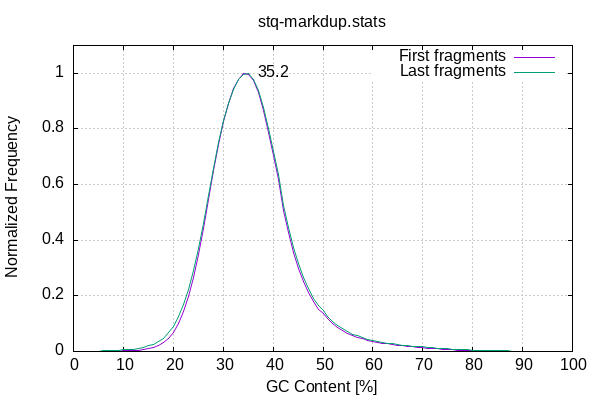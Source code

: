 
            set terminal png size 600,400 truecolor
            set output "bamstat-plots/gc-content.png"
            set grid xtics ytics y2tics back lc rgb "#cccccc"
            set title "stq-markdup.stats" noenhanced
            set ylabel "Normalized Frequency"
            set xlabel "GC Content [%]"
            set yrange [0:1.1]
            set label sprintf("%.1f",35.18) at 35.18,1 front offset 1,0
            plot '-' smooth csplines with lines lc 1 title 'First fragments' , '-' smooth csplines with lines lc 2 title 'Last fragments'
        0	0.000104
0	0.000218
1	0.000320
2	0.000382
2	0.000451
3	0.000475
4	0.000579
4	0.000646
5	0.000719
6	0.000821
6	0.000929
7	0.001060
8	0.001193
8	0.001356
9	0.001622
10	0.001849
10	0.002245
11	0.002626
12	0.003152
12	0.003792
13	0.004571
13	0.005508
14	0.006910
15	0.008661
15	0.010897
16	0.014016
17	0.017952
17	0.023517
18	0.030713
19	0.040288
19	0.052567
20	0.068754
21	0.089801
21	0.113663
22	0.143090
23	0.178092
23	0.219470
24	0.265983
25	0.318752
25	0.377881
26	0.442393
27	0.512393
27	0.583051
28	0.651698
29	0.714807
29	0.774232
30	0.826412
31	0.870602
31	0.909885
32	0.943916
33	0.970129
33	0.987143
34	0.997579
35	1.000000
35	0.992822
36	0.975870
37	0.948826
37	0.912801
38	0.866686
39	0.815916
39	0.760755
40	0.703652
41	0.647244
41	0.591492
42	0.535839
42	0.479590
43	0.427112
44	0.376958
44	0.333601
45	0.297152
46	0.263968
46	0.235910
47	0.210604
48	0.189004
48	0.169524
49	0.152751
50	0.137037
51	0.122883
51	0.111165
52	0.100400
53	0.090753
53	0.082465
54	0.075041
55	0.068259
55	0.062827
56	0.058000
57	0.053608
57	0.049018
58	0.045024
59	0.041273
59	0.038405
60	0.035840
61	0.033548
61	0.031519
62	0.029629
63	0.028021
63	0.026541
64	0.025027
65	0.023417
65	0.021777
66	0.020362
67	0.018849
67	0.017804
68	0.016802
69	0.015869
69	0.014788
70	0.013835
71	0.012816
71	0.011778
72	0.010790
72	0.010038
73	0.009315
74	0.008678
74	0.007838
75	0.007099
76	0.006337
76	0.005517
77	0.004970
78	0.004492
78	0.004075
79	0.003666
80	0.003260
80	0.002885
81	0.002646
82	0.002345
82	0.001987
83	0.001750
84	0.001421
84	0.001303
85	0.001195
86	0.001016
86	0.000963
87	0.000733
88	0.000579
88	0.000479
89	0.000406
90	0.000323
90	0.000307
91	0.000246
92	0.000216
92	0.000181
93	0.000156
94	0.000127
94	0.000106
95	0.000095
96	0.000078
96	0.000058
97	0.000053
98	0.000042
98	0.000030
99	0.000027
end
0	0.000179
0	0.000295
1	0.000422
2	0.000575
2	0.000733
3	0.000937
4	0.001137
4	0.001409
5	0.001635
6	0.001914
6	0.002236
7	0.002686
8	0.003150
8	0.003624
9	0.004221
10	0.004984
10	0.005873
11	0.006681
12	0.007804
12	0.009186
13	0.010805
13	0.012858
14	0.015086
15	0.018047
15	0.021800
16	0.026254
17	0.031980
17	0.039140
18	0.048250
19	0.059712
19	0.073651
20	0.091508
21	0.113361
21	0.138443
22	0.168280
23	0.204003
23	0.244879
24	0.290971
25	0.342250
25	0.398841
26	0.460611
27	0.526678
27	0.594469
28	0.659603
29	0.721396
29	0.778315
30	0.828790
31	0.871630
31	0.909846
32	0.943311
33	0.967950
33	0.986549
34	0.997337
35	1.000000
35	0.995477
36	0.978872
37	0.953420
37	0.919479
38	0.875979
39	0.827342
39	0.774611
40	0.718929
41	0.663915
41	0.608375
42	0.553489
42	0.498403
43	0.445387
44	0.396283
44	0.352378
45	0.314588
46	0.280859
46	0.250556
47	0.224890
48	0.201953
48	0.181957
49	0.163924
50	0.147188
51	0.132307
51	0.119540
52	0.108421
53	0.098221
53	0.089184
54	0.081230
55	0.074034
55	0.068145
56	0.062891
57	0.058138
57	0.053732
58	0.049513
59	0.045774
59	0.042897
60	0.040045
61	0.037494
61	0.035150
62	0.033324
63	0.031357
63	0.029737
64	0.028185
65	0.026482
65	0.024895
66	0.023349
67	0.021862
67	0.020714
68	0.019446
69	0.018653
69	0.017430
70	0.016480
71	0.015672
71	0.014597
72	0.013737
72	0.012753
73	0.012114
74	0.011253
74	0.010669
75	0.009895
76	0.009202
76	0.008483
77	0.007824
78	0.007229
78	0.006646
79	0.006140
80	0.005648
80	0.005129
81	0.004769
82	0.004371
82	0.003952
83	0.003620
84	0.003247
84	0.002937
85	0.002670
86	0.002405
86	0.002180
87	0.001961
88	0.001782
88	0.001584
89	0.001389
90	0.001210
90	0.001083
91	0.000978
92	0.000889
92	0.000759
93	0.000677
94	0.000595
94	0.000546
95	0.000467
96	0.000437
96	0.000381
97	0.000336
98	0.000326
98	0.000323
99	0.000585
end
